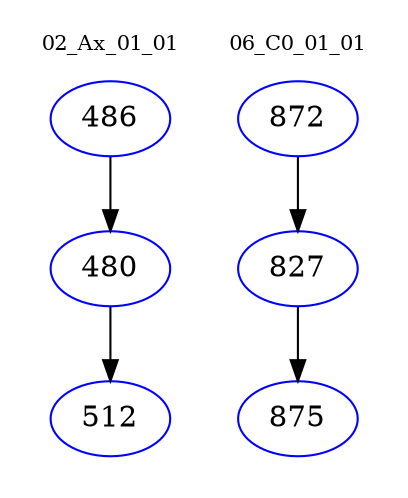 digraph{
subgraph cluster_0 {
color = white
label = "02_Ax_01_01";
fontsize=10;
T0_486 [label="486", color="blue"]
T0_486 -> T0_480 [color="black"]
T0_480 [label="480", color="blue"]
T0_480 -> T0_512 [color="black"]
T0_512 [label="512", color="blue"]
}
subgraph cluster_1 {
color = white
label = "06_C0_01_01";
fontsize=10;
T1_872 [label="872", color="blue"]
T1_872 -> T1_827 [color="black"]
T1_827 [label="827", color="blue"]
T1_827 -> T1_875 [color="black"]
T1_875 [label="875", color="blue"]
}
}
